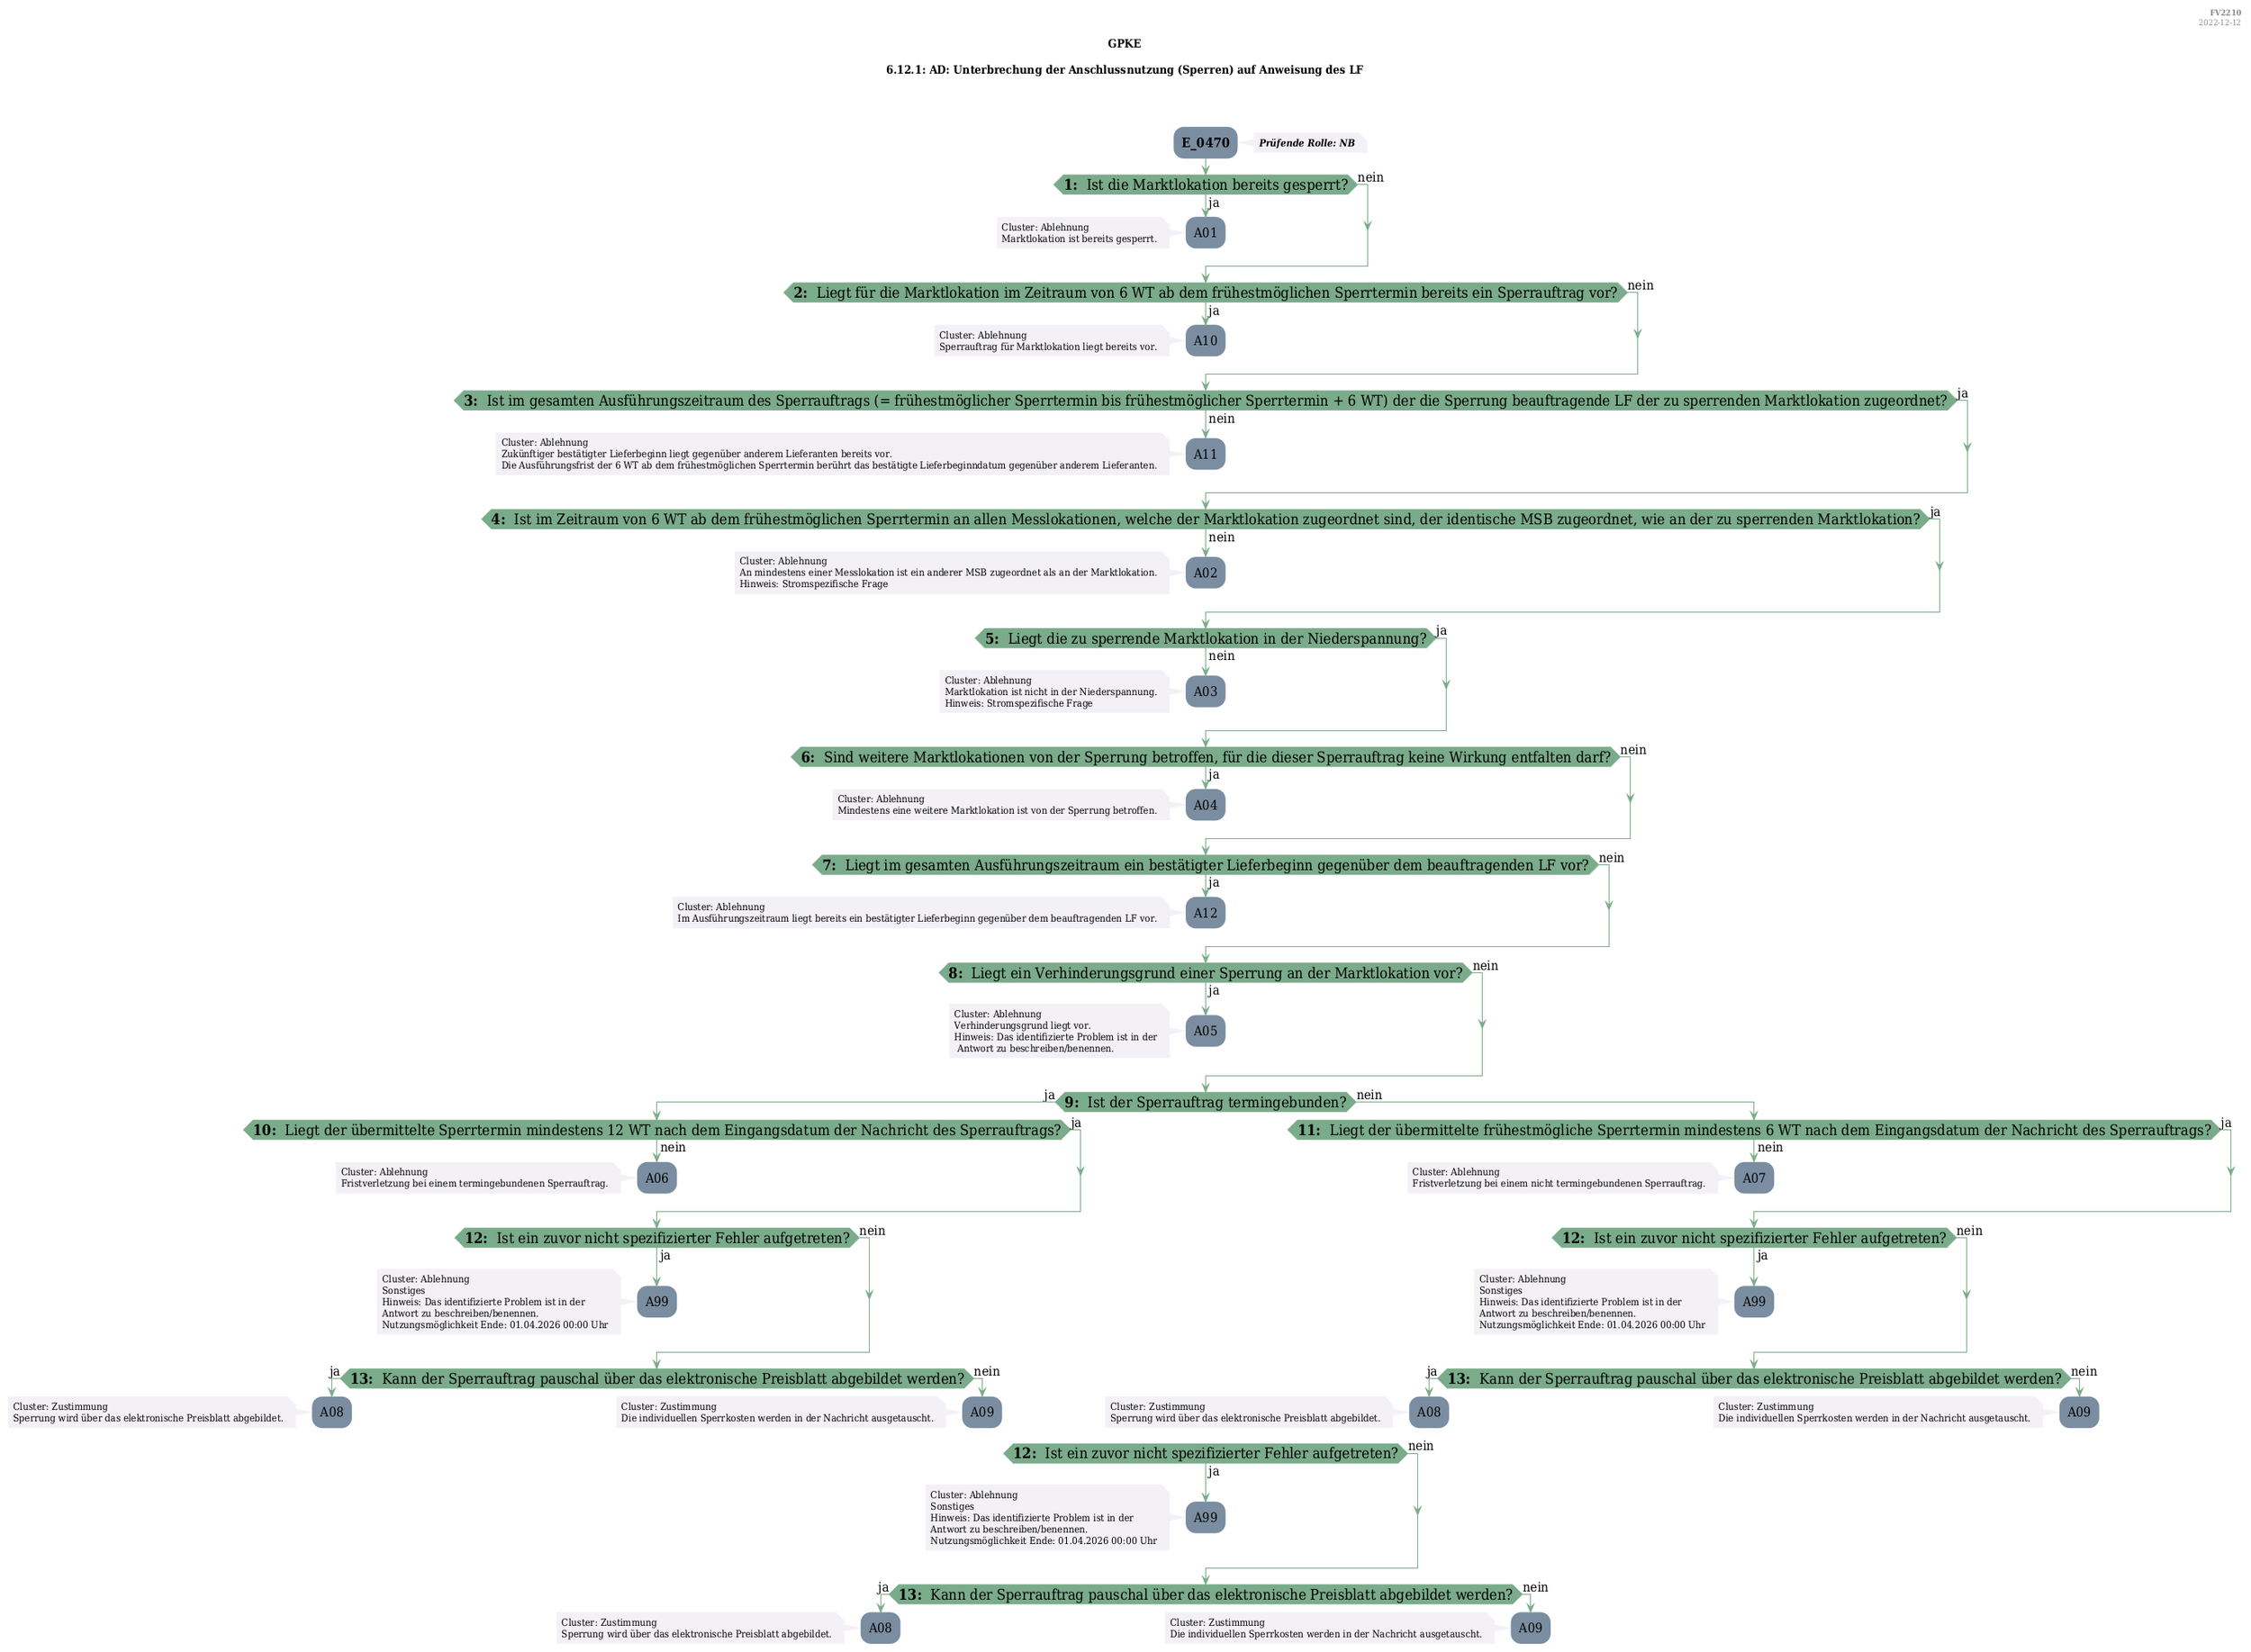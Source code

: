 @startuml
skinparam Shadowing false
skinparam NoteBorderColor #f3f1f6
skinparam NoteBackgroundColor #f3f1f6
skinparam NoteFontSize 12
skinparam ActivityBorderColor none
skinparam ActivityBackgroundColor #7a8da1
skinparam ActivityFontSize 16
skinparam ArrowColor #7aab8a
skinparam ArrowFontSize 16
skinparam ActivityDiamondBackgroundColor #7aab8a
skinparam ActivityDiamondBorderColor #7aab8a
skinparam ActivityDiamondFontSize 18
skinparam defaultFontName DejaVu Serif Condensed
skinparam ActivityEndColor #669580

header
<b>FV2210
2022-12-12
endheader

title
GPKE

6.12.1: AD: Unterbrechung der Anschlussnutzung (Sperren) auf Anweisung des LF



end title
:<b>E_0470</b>;
note right
<b><i>Prüfende Rolle: NB
end note

if (<b>1: </b> Ist die Marktlokation bereits gesperrt?) then (ja)
    :A01;
    note left
        Cluster: Ablehnung
        Marktlokation ist bereits gesperrt.
    endnote
    kill;
else (nein)
endif
if (<b>2: </b> Liegt für die Marktlokation im Zeitraum von 6 WT ab dem frühestmöglichen Sperrtermin bereits ein Sperrauftrag vor?) then (ja)
    :A10;
    note left
        Cluster: Ablehnung
        Sperrauftrag für Marktlokation liegt bereits vor.
    endnote
    kill;
else (nein)
endif
if (<b>3: </b> Ist im gesamten Ausführungszeitraum des Sperrauftrags (= frühestmöglicher Sperrtermin bis frühestmöglicher Sperrtermin + 6 WT&#41; der die Sperrung beauftragende LF der zu sperrenden Marktlokation zugeordnet?) then (ja)
else (nein)
    :A11;
    note left
        Cluster: Ablehnung
        Zukünftiger bestätigter Lieferbeginn liegt gegenüber anderem Lieferanten bereits vor.
        Die Ausführungsfrist der 6 WT ab dem frühestmöglichen Sperrtermin berührt das bestätigte Lieferbeginndatum gegenüber anderem Lieferanten.
    endnote
    kill;
endif
if (<b>4: </b> Ist im Zeitraum von 6 WT ab dem frühestmöglichen Sperrtermin an allen Messlokationen, welche der Marktlokation zugeordnet sind, der identische MSB zugeordnet, wie an der zu sperrenden Marktlokation?) then (ja)
else (nein)
    :A02;
    note left
        Cluster: Ablehnung
        An mindestens einer Messlokation ist ein anderer MSB zugeordnet als an der Marktlokation.
        Hinweis: Stromspezifische Frage
    endnote
    kill;
endif
if (<b>5: </b> Liegt die zu sperrende Marktlokation in der Niederspannung?) then (ja)
else (nein)
    :A03;
    note left
        Cluster: Ablehnung
        Marktlokation ist nicht in der Niederspannung.
        Hinweis: Stromspezifische Frage
    endnote
    kill;
endif
if (<b>6: </b> Sind weitere Marktlokationen von der Sperrung betroffen, für die dieser Sperrauftrag keine Wirkung entfalten darf?) then (ja)
    :A04;
    note left
        Cluster: Ablehnung
        Mindestens eine weitere Marktlokation ist von der Sperrung betroffen.
    endnote
    kill;
else (nein)
endif
if (<b>7: </b> Liegt im gesamten Ausführungszeitraum ein bestätigter Lieferbeginn gegenüber dem beauftragenden LF vor?) then (ja)
    :A12;
    note left
        Cluster: Ablehnung
        Im Ausführungszeitraum liegt bereits ein bestätigter Lieferbeginn gegenüber dem beauftragenden LF vor.
    endnote
    kill;
else (nein)
endif
if (<b>8: </b> Liegt ein Verhinderungsgrund einer Sperrung an der Marktlokation vor?) then (ja)
    :A05;
    note left
        Cluster: Ablehnung
        Verhinderungsgrund liegt vor.
        Hinweis: Das identifizierte Problem ist in der
         Antwort zu beschreiben/benennen.
    endnote
    kill;
else (nein)
endif
if (<b>9: </b> Ist der Sperrauftrag termingebunden?) then (ja)
    if (<b>10: </b> Liegt der übermittelte Sperrtermin mindestens 12 WT nach dem Eingangsdatum der Nachricht des Sperrauftrags?) then (ja)
    else (nein)
        :A06;
        note left
            Cluster: Ablehnung
            Fristverletzung bei einem termingebundenen Sperrauftrag.
        endnote
        kill;
    endif
    if (<b>12: </b> Ist ein zuvor nicht spezifizierter Fehler aufgetreten?) then (ja)
        :A99;
        note left
            Cluster: Ablehnung
            Sonstiges
            Hinweis: Das identifizierte Problem ist in der 
            Antwort zu beschreiben/benennen.
            Nutzungsmöglichkeit Ende: 01.04.2026 00:00 Uhr
        endnote
        kill;
    else (nein)
    endif
    if (<b>13: </b> Kann der Sperrauftrag pauschal über das elektronische Preisblatt abgebildet werden?) then (ja)
        :A08;
        note left
            Cluster: Zustimmung
            Sperrung wird über das elektronische Preisblatt abgebildet.
        endnote
        kill;
    else (nein)
        :A09;
        note left
            Cluster: Zustimmung
            Die individuellen Sperrkosten werden in der Nachricht ausgetauscht.
        endnote
        kill;
    endif
else (nein)
    if (<b>11: </b> Liegt der übermittelte frühestmögliche Sperrtermin mindestens 6 WT nach dem Eingangsdatum der Nachricht des Sperrauftrags?) then (ja)
    else (nein)
        :A07;
        note left
            Cluster: Ablehnung
            Fristverletzung bei einem nicht termingebundenen Sperrauftrag.
        endnote
        kill;
    endif
    if (<b>12: </b> Ist ein zuvor nicht spezifizierter Fehler aufgetreten?) then (ja)
        :A99;
        note left
            Cluster: Ablehnung
            Sonstiges
            Hinweis: Das identifizierte Problem ist in der 
            Antwort zu beschreiben/benennen.
            Nutzungsmöglichkeit Ende: 01.04.2026 00:00 Uhr
        endnote
        kill;
    else (nein)
    endif
    if (<b>13: </b> Kann der Sperrauftrag pauschal über das elektronische Preisblatt abgebildet werden?) then (ja)
        :A08;
        note left
            Cluster: Zustimmung
            Sperrung wird über das elektronische Preisblatt abgebildet.
        endnote
        kill;
    else (nein)
        :A09;
        note left
            Cluster: Zustimmung
            Die individuellen Sperrkosten werden in der Nachricht ausgetauscht.
        endnote
        kill;
    endif
endif
if (<b>12: </b> Ist ein zuvor nicht spezifizierter Fehler aufgetreten?) then (ja)
    :A99;
    note left
        Cluster: Ablehnung
        Sonstiges
        Hinweis: Das identifizierte Problem ist in der 
        Antwort zu beschreiben/benennen.
        Nutzungsmöglichkeit Ende: 01.04.2026 00:00 Uhr
    endnote
    kill;
else (nein)
endif
if (<b>13: </b> Kann der Sperrauftrag pauschal über das elektronische Preisblatt abgebildet werden?) then (ja)
    :A08;
    note left
        Cluster: Zustimmung
        Sperrung wird über das elektronische Preisblatt abgebildet.
    endnote
    kill;
else (nein)
    :A09;
    note left
        Cluster: Zustimmung
        Die individuellen Sperrkosten werden in der Nachricht ausgetauscht.
    endnote
    kill;
endif

@enduml
